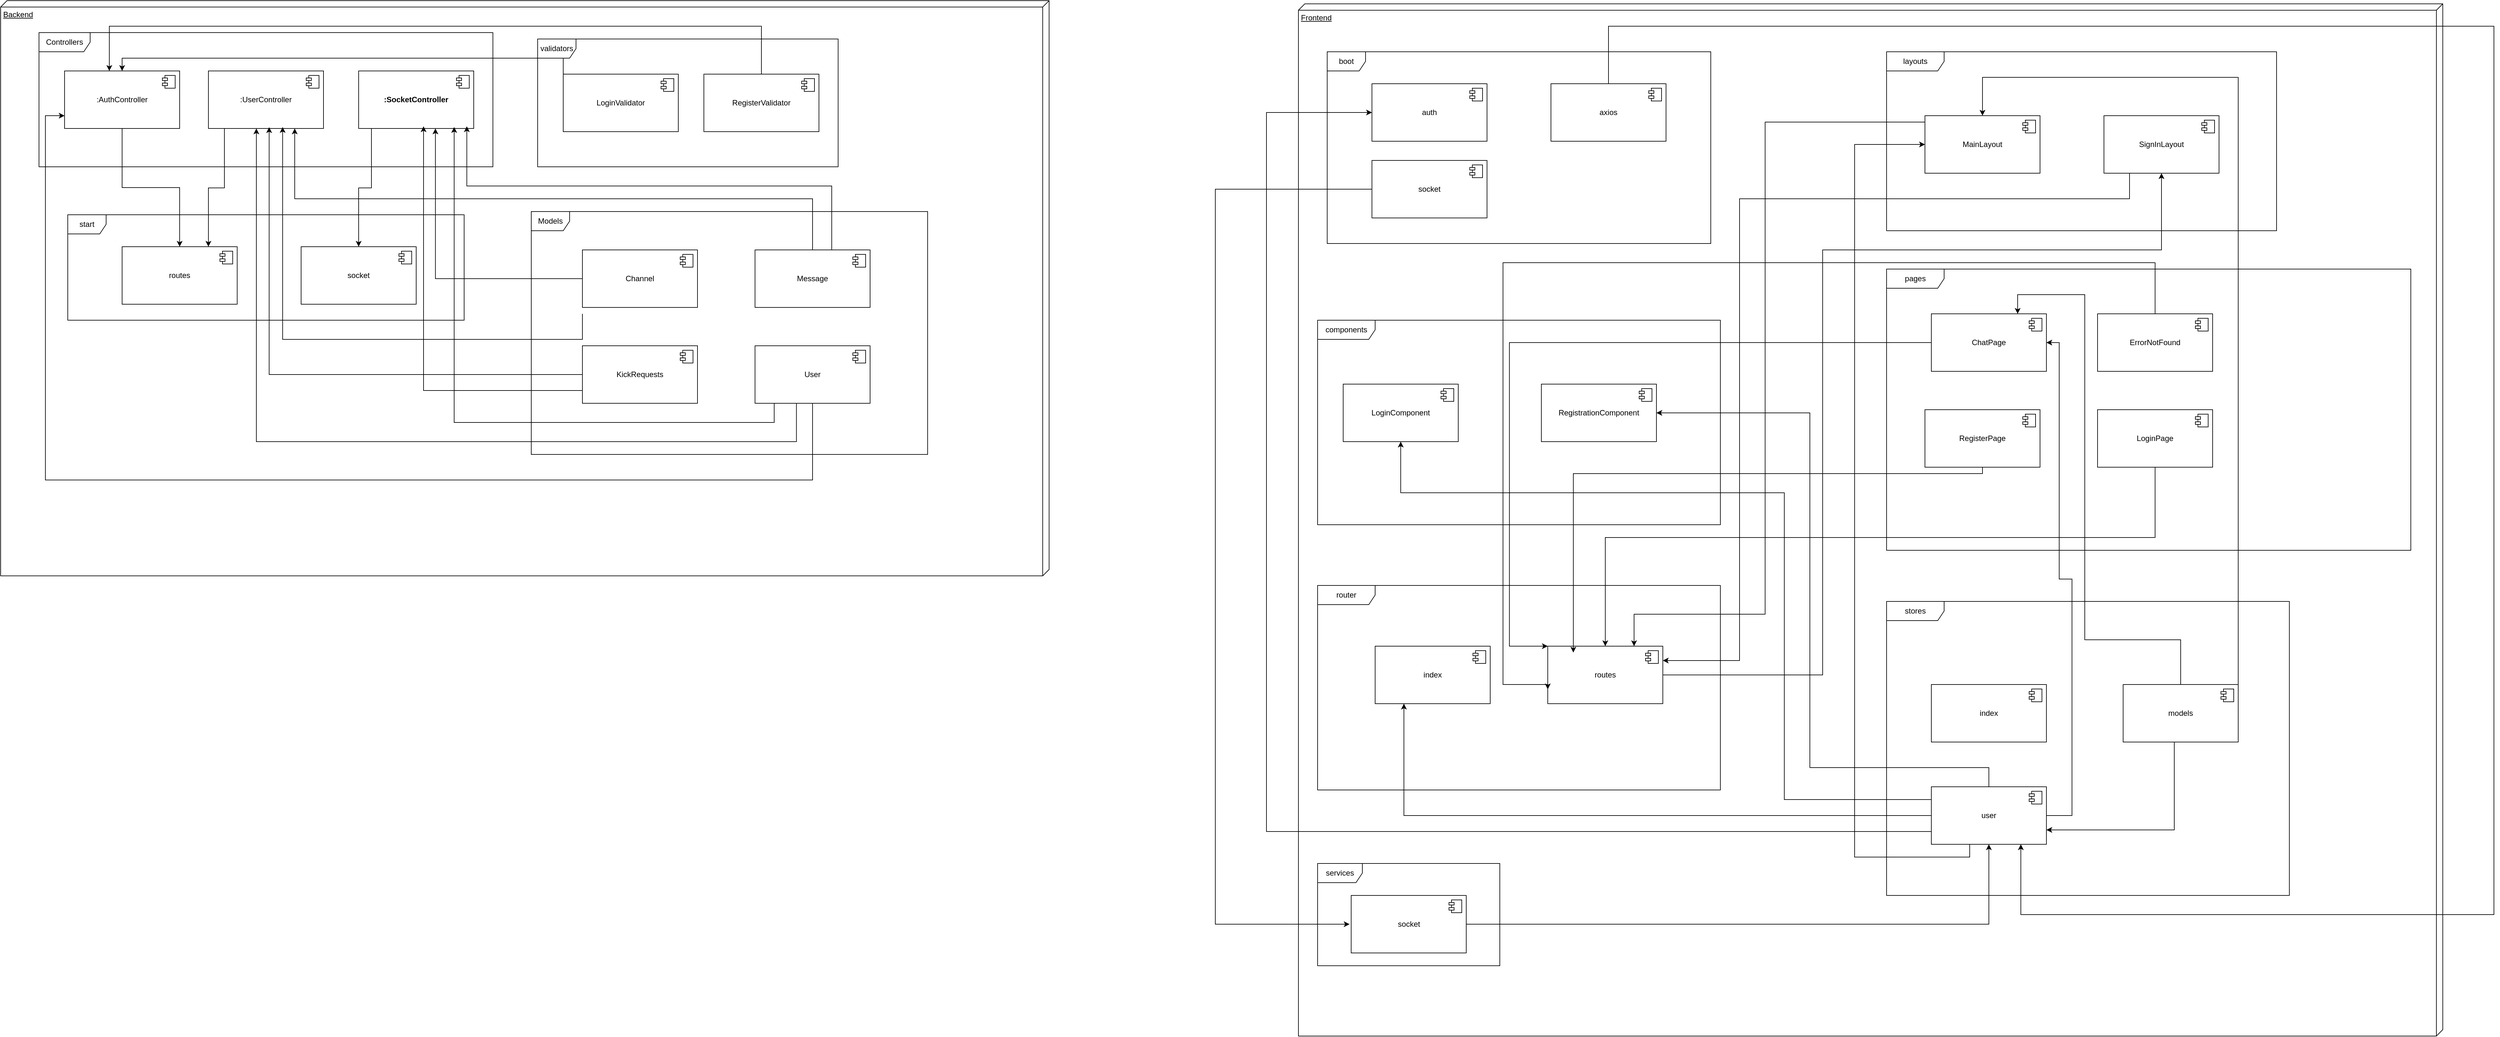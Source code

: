 <mxfile version="24.8.0">
  <diagram name="Page-1" id="5f0bae14-7c28-e335-631c-24af17079c00">
    <mxGraphModel dx="3433" dy="1238" grid="1" gridSize="10" guides="1" tooltips="1" connect="1" arrows="1" fold="1" page="1" pageScale="1" pageWidth="1100" pageHeight="850" background="none" math="0" shadow="0">
      <root>
        <mxCell id="0" />
        <mxCell id="1" parent="0" />
        <mxCell id="SMoRPLcalm1Vx6kDPG9F-9" value="Backend" style="verticalAlign=top;align=left;spacingTop=8;spacingLeft=2;spacingRight=12;shape=cube;size=10;direction=south;fontStyle=4;html=1;whiteSpace=wrap;movable=0;resizable=0;rotatable=0;deletable=0;editable=0;locked=1;connectable=0;" parent="1" vertex="1">
          <mxGeometry x="-350" y="40" width="1640" height="900" as="geometry" />
        </mxCell>
        <mxCell id="SMoRPLcalm1Vx6kDPG9F-46" value="Frontend" style="verticalAlign=top;align=left;spacingTop=8;spacingLeft=2;spacingRight=12;shape=cube;size=10;direction=south;fontStyle=4;html=1;whiteSpace=wrap;movable=0;resizable=0;rotatable=0;deletable=0;editable=0;locked=1;connectable=0;" parent="1" vertex="1">
          <mxGeometry x="1680" y="45" width="1790" height="1615" as="geometry" />
        </mxCell>
        <mxCell id="SMoRPLcalm1Vx6kDPG9F-68" value="" style="group" parent="1" vertex="1" connectable="0">
          <mxGeometry x="1725" y="120" width="600" height="300" as="geometry" />
        </mxCell>
        <mxCell id="SMoRPLcalm1Vx6kDPG9F-47" value="boot" style="shape=umlFrame;whiteSpace=wrap;html=1;pointerEvents=0;" parent="SMoRPLcalm1Vx6kDPG9F-68" vertex="1">
          <mxGeometry width="600" height="300" as="geometry" />
        </mxCell>
        <mxCell id="SMoRPLcalm1Vx6kDPG9F-48" value="auth" style="html=1;dropTarget=0;whiteSpace=wrap;" parent="SMoRPLcalm1Vx6kDPG9F-68" vertex="1">
          <mxGeometry x="70" y="50" width="180" height="90" as="geometry" />
        </mxCell>
        <mxCell id="SMoRPLcalm1Vx6kDPG9F-49" value="" style="shape=module;jettyWidth=8;jettyHeight=4;" parent="SMoRPLcalm1Vx6kDPG9F-48" vertex="1">
          <mxGeometry x="1" width="20" height="20" relative="1" as="geometry">
            <mxPoint x="-27" y="7" as="offset" />
          </mxGeometry>
        </mxCell>
        <mxCell id="SMoRPLcalm1Vx6kDPG9F-50" value="axios" style="html=1;dropTarget=0;whiteSpace=wrap;" parent="SMoRPLcalm1Vx6kDPG9F-68" vertex="1">
          <mxGeometry x="350" y="50" width="180" height="90" as="geometry" />
        </mxCell>
        <mxCell id="SMoRPLcalm1Vx6kDPG9F-51" value="" style="shape=module;jettyWidth=8;jettyHeight=4;" parent="SMoRPLcalm1Vx6kDPG9F-50" vertex="1">
          <mxGeometry x="1" width="20" height="20" relative="1" as="geometry">
            <mxPoint x="-27" y="7" as="offset" />
          </mxGeometry>
        </mxCell>
        <mxCell id="SMoRPLcalm1Vx6kDPG9F-52" value="socket" style="html=1;dropTarget=0;whiteSpace=wrap;" parent="SMoRPLcalm1Vx6kDPG9F-68" vertex="1">
          <mxGeometry x="70" y="170" width="180" height="90" as="geometry" />
        </mxCell>
        <mxCell id="SMoRPLcalm1Vx6kDPG9F-53" value="" style="shape=module;jettyWidth=8;jettyHeight=4;" parent="SMoRPLcalm1Vx6kDPG9F-52" vertex="1">
          <mxGeometry x="1" width="20" height="20" relative="1" as="geometry">
            <mxPoint x="-27" y="7" as="offset" />
          </mxGeometry>
        </mxCell>
        <mxCell id="SMoRPLcalm1Vx6kDPG9F-70" value="" style="group" parent="1" vertex="1" connectable="0">
          <mxGeometry x="-245" y="375" width="620" height="165" as="geometry" />
        </mxCell>
        <mxCell id="SMoRPLcalm1Vx6kDPG9F-20" value="start" style="shape=umlFrame;whiteSpace=wrap;html=1;pointerEvents=0;container=1;" parent="SMoRPLcalm1Vx6kDPG9F-70" vertex="1">
          <mxGeometry width="620" height="165" as="geometry" />
        </mxCell>
        <mxCell id="SMoRPLcalm1Vx6kDPG9F-74" value="" style="group" parent="1" vertex="1" connectable="0">
          <mxGeometry x="-290" y="90" width="710" height="210" as="geometry" />
        </mxCell>
        <mxCell id="SMoRPLcalm1Vx6kDPG9F-10" value=":AuthController" style="html=1;dropTarget=0;whiteSpace=wrap;" parent="SMoRPLcalm1Vx6kDPG9F-74" vertex="1">
          <mxGeometry x="40" y="60" width="180" height="90" as="geometry" />
        </mxCell>
        <mxCell id="SMoRPLcalm1Vx6kDPG9F-11" value="" style="shape=module;jettyWidth=8;jettyHeight=4;" parent="SMoRPLcalm1Vx6kDPG9F-10" vertex="1">
          <mxGeometry x="1" width="20" height="20" relative="1" as="geometry">
            <mxPoint x="-27" y="7" as="offset" />
          </mxGeometry>
        </mxCell>
        <mxCell id="SMoRPLcalm1Vx6kDPG9F-12" value=":UserController" style="html=1;dropTarget=0;whiteSpace=wrap;" parent="SMoRPLcalm1Vx6kDPG9F-74" vertex="1">
          <mxGeometry x="265" y="60" width="180" height="90" as="geometry" />
        </mxCell>
        <mxCell id="SMoRPLcalm1Vx6kDPG9F-13" value="" style="shape=module;jettyWidth=8;jettyHeight=4;" parent="SMoRPLcalm1Vx6kDPG9F-12" vertex="1">
          <mxGeometry x="1" width="20" height="20" relative="1" as="geometry">
            <mxPoint x="-27" y="7" as="offset" />
          </mxGeometry>
        </mxCell>
        <mxCell id="SMoRPLcalm1Vx6kDPG9F-16" value="&lt;b&gt;:SocketController&lt;/b&gt;" style="html=1;dropTarget=0;whiteSpace=wrap;" parent="SMoRPLcalm1Vx6kDPG9F-74" vertex="1">
          <mxGeometry x="500" y="60" width="180" height="90" as="geometry" />
        </mxCell>
        <mxCell id="SMoRPLcalm1Vx6kDPG9F-17" value="" style="shape=module;jettyWidth=8;jettyHeight=4;" parent="SMoRPLcalm1Vx6kDPG9F-16" vertex="1">
          <mxGeometry x="1" width="20" height="20" relative="1" as="geometry">
            <mxPoint x="-27" y="7" as="offset" />
          </mxGeometry>
        </mxCell>
        <mxCell id="SMoRPLcalm1Vx6kDPG9F-19" value="Controllers" style="shape=umlFrame;whiteSpace=wrap;html=1;pointerEvents=0;width=80;height=30;" parent="SMoRPLcalm1Vx6kDPG9F-74" vertex="1">
          <mxGeometry width="710" height="210" as="geometry" />
        </mxCell>
        <mxCell id="xji7DUhvt_uTVmRVK2Ns-8" style="edgeStyle=orthogonalEdgeStyle;rounded=0;orthogonalLoop=1;jettySize=auto;html=1;exitX=0.36;exitY=0.984;exitDx=0;exitDy=0;exitPerimeter=0;" edge="1" parent="SMoRPLcalm1Vx6kDPG9F-74" source="SMoRPLcalm1Vx6kDPG9F-44">
          <mxGeometry relative="1" as="geometry">
            <mxPoint x="1190.077" y="600" as="sourcePoint" />
            <mxPoint x="340" y="150" as="targetPoint" />
            <Array as="points">
              <mxPoint x="1185" y="640" />
              <mxPoint x="340" y="640" />
            </Array>
          </mxGeometry>
        </mxCell>
        <mxCell id="SMoRPLcalm1Vx6kDPG9F-75" value="" style="group" parent="1" vertex="1" connectable="0">
          <mxGeometry x="490" y="100" width="470" height="200" as="geometry" />
        </mxCell>
        <mxCell id="SMoRPLcalm1Vx6kDPG9F-32" value="validators" style="shape=umlFrame;whiteSpace=wrap;html=1;pointerEvents=0;width=60;height=30;" parent="SMoRPLcalm1Vx6kDPG9F-75" vertex="1">
          <mxGeometry width="470" height="200" as="geometry" />
        </mxCell>
        <mxCell id="SMoRPLcalm1Vx6kDPG9F-33" value="LoginValidator" style="html=1;dropTarget=0;whiteSpace=wrap;" parent="SMoRPLcalm1Vx6kDPG9F-75" vertex="1">
          <mxGeometry x="40" y="55" width="180" height="90" as="geometry" />
        </mxCell>
        <mxCell id="SMoRPLcalm1Vx6kDPG9F-34" value="" style="shape=module;jettyWidth=8;jettyHeight=4;" parent="SMoRPLcalm1Vx6kDPG9F-33" vertex="1">
          <mxGeometry x="1" width="20" height="20" relative="1" as="geometry">
            <mxPoint x="-27" y="7" as="offset" />
          </mxGeometry>
        </mxCell>
        <mxCell id="SMoRPLcalm1Vx6kDPG9F-35" value="RegisterValidator" style="html=1;dropTarget=0;whiteSpace=wrap;" parent="SMoRPLcalm1Vx6kDPG9F-75" vertex="1">
          <mxGeometry x="260" y="55" width="180" height="90" as="geometry" />
        </mxCell>
        <mxCell id="SMoRPLcalm1Vx6kDPG9F-36" value="" style="shape=module;jettyWidth=8;jettyHeight=4;" parent="SMoRPLcalm1Vx6kDPG9F-35" vertex="1">
          <mxGeometry x="1" width="20" height="20" relative="1" as="geometry">
            <mxPoint x="-27" y="7" as="offset" />
          </mxGeometry>
        </mxCell>
        <mxCell id="SMoRPLcalm1Vx6kDPG9F-76" value="" style="group" parent="1" vertex="1" connectable="0">
          <mxGeometry x="480" y="370" width="620" height="380" as="geometry" />
        </mxCell>
        <mxCell id="SMoRPLcalm1Vx6kDPG9F-37" value="Models" style="shape=umlFrame;whiteSpace=wrap;html=1;pointerEvents=0;" parent="SMoRPLcalm1Vx6kDPG9F-76" vertex="1">
          <mxGeometry width="620" height="380" as="geometry" />
        </mxCell>
        <mxCell id="SMoRPLcalm1Vx6kDPG9F-38" value="Channel" style="html=1;dropTarget=0;whiteSpace=wrap;" parent="SMoRPLcalm1Vx6kDPG9F-76" vertex="1">
          <mxGeometry x="80" y="60" width="180" height="90" as="geometry" />
        </mxCell>
        <mxCell id="SMoRPLcalm1Vx6kDPG9F-39" value="" style="shape=module;jettyWidth=8;jettyHeight=4;" parent="SMoRPLcalm1Vx6kDPG9F-38" vertex="1">
          <mxGeometry x="1" width="20" height="20" relative="1" as="geometry">
            <mxPoint x="-27" y="7" as="offset" />
          </mxGeometry>
        </mxCell>
        <mxCell id="SMoRPLcalm1Vx6kDPG9F-40" value="KickRequests&lt;span style=&quot;color: rgba(0, 0, 0, 0); font-family: monospace; font-size: 0px; text-align: start; text-wrap: nowrap;&quot;&gt;%3CmxGraphModel%3E%3Croot%3E%3CmxCell%20id%3D%220%22%2F%3E%3CmxCell%20id%3D%221%22%20parent%3D%220%22%2F%3E%3CmxCell%20id%3D%222%22%20value%3D%22Channel%22%20style%3D%22html%3D1%3BdropTarget%3D0%3BwhiteSpace%3Dwrap%3B%22%20vertex%3D%221%22%20parent%3D%221%22%3E%3CmxGeometry%20x%3D%22520%22%20y%3D%22460%22%20width%3D%22180%22%20height%3D%2290%22%20as%3D%22geometry%22%2F%3E%3C%2FmxCell%3E%3CmxCell%20id%3D%223%22%20value%3D%22%22%20style%3D%22shape%3Dmodule%3BjettyWidth%3D8%3BjettyHeight%3D4%3B%22%20vertex%3D%221%22%20parent%3D%222%22%3E%3CmxGeometry%20x%3D%221%22%20width%3D%2220%22%20height%3D%2220%22%20relative%3D%221%22%20as%3D%22geometry%22%3E%3CmxPoint%20x%3D%22-27%22%20y%3D%227%22%20as%3D%22offset%22%2F%3E%3C%2FmxGeometry%3E%3C%2FmxCell%3E%3C%2Froot%3E%3C%2FmxGraphModel%3E&lt;/span&gt;" style="html=1;dropTarget=0;whiteSpace=wrap;" parent="SMoRPLcalm1Vx6kDPG9F-76" vertex="1">
          <mxGeometry x="80" y="210" width="180" height="90" as="geometry" />
        </mxCell>
        <mxCell id="SMoRPLcalm1Vx6kDPG9F-41" value="" style="shape=module;jettyWidth=8;jettyHeight=4;" parent="SMoRPLcalm1Vx6kDPG9F-40" vertex="1">
          <mxGeometry x="1" width="20" height="20" relative="1" as="geometry">
            <mxPoint x="-27" y="7" as="offset" />
          </mxGeometry>
        </mxCell>
        <mxCell id="SMoRPLcalm1Vx6kDPG9F-42" value="Message" style="html=1;dropTarget=0;whiteSpace=wrap;" parent="SMoRPLcalm1Vx6kDPG9F-76" vertex="1">
          <mxGeometry x="350" y="60" width="180" height="90" as="geometry" />
        </mxCell>
        <mxCell id="SMoRPLcalm1Vx6kDPG9F-43" value="" style="shape=module;jettyWidth=8;jettyHeight=4;" parent="SMoRPLcalm1Vx6kDPG9F-42" vertex="1">
          <mxGeometry x="1" width="20" height="20" relative="1" as="geometry">
            <mxPoint x="-27" y="7" as="offset" />
          </mxGeometry>
        </mxCell>
        <mxCell id="SMoRPLcalm1Vx6kDPG9F-44" value="User" style="html=1;dropTarget=0;whiteSpace=wrap;" parent="SMoRPLcalm1Vx6kDPG9F-76" vertex="1">
          <mxGeometry x="350" y="210" width="180" height="90" as="geometry" />
        </mxCell>
        <mxCell id="SMoRPLcalm1Vx6kDPG9F-45" value="" style="shape=module;jettyWidth=8;jettyHeight=4;" parent="SMoRPLcalm1Vx6kDPG9F-44" vertex="1">
          <mxGeometry x="1" width="20" height="20" relative="1" as="geometry">
            <mxPoint x="-27" y="7" as="offset" />
          </mxGeometry>
        </mxCell>
        <mxCell id="SMoRPLcalm1Vx6kDPG9F-90" value="" style="group" parent="1" vertex="1" connectable="0">
          <mxGeometry x="2600" y="460" width="820" height="440" as="geometry" />
        </mxCell>
        <mxCell id="SMoRPLcalm1Vx6kDPG9F-79" value="pages" style="shape=umlFrame;whiteSpace=wrap;html=1;pointerEvents=0;width=90;height=30;" parent="SMoRPLcalm1Vx6kDPG9F-90" vertex="1">
          <mxGeometry width="820" height="440" as="geometry" />
        </mxCell>
        <mxCell id="SMoRPLcalm1Vx6kDPG9F-80" value="ChatPage" style="html=1;dropTarget=0;whiteSpace=wrap;" parent="SMoRPLcalm1Vx6kDPG9F-90" vertex="1">
          <mxGeometry x="70" y="70" width="180" height="90" as="geometry" />
        </mxCell>
        <mxCell id="SMoRPLcalm1Vx6kDPG9F-81" value="" style="shape=module;jettyWidth=8;jettyHeight=4;" parent="SMoRPLcalm1Vx6kDPG9F-80" vertex="1">
          <mxGeometry x="1" width="20" height="20" relative="1" as="geometry">
            <mxPoint x="-27" y="7" as="offset" />
          </mxGeometry>
        </mxCell>
        <mxCell id="SMoRPLcalm1Vx6kDPG9F-82" value="ErrorNotFound" style="html=1;dropTarget=0;whiteSpace=wrap;" parent="SMoRPLcalm1Vx6kDPG9F-90" vertex="1">
          <mxGeometry x="330" y="70" width="180" height="90" as="geometry" />
        </mxCell>
        <mxCell id="SMoRPLcalm1Vx6kDPG9F-83" value="" style="shape=module;jettyWidth=8;jettyHeight=4;" parent="SMoRPLcalm1Vx6kDPG9F-82" vertex="1">
          <mxGeometry x="1" width="20" height="20" relative="1" as="geometry">
            <mxPoint x="-27" y="7" as="offset" />
          </mxGeometry>
        </mxCell>
        <mxCell id="SMoRPLcalm1Vx6kDPG9F-86" value="LoginPage" style="html=1;dropTarget=0;whiteSpace=wrap;" parent="SMoRPLcalm1Vx6kDPG9F-90" vertex="1">
          <mxGeometry x="330" y="220" width="180" height="90" as="geometry" />
        </mxCell>
        <mxCell id="SMoRPLcalm1Vx6kDPG9F-87" value="" style="shape=module;jettyWidth=8;jettyHeight=4;" parent="SMoRPLcalm1Vx6kDPG9F-86" vertex="1">
          <mxGeometry x="1" width="20" height="20" relative="1" as="geometry">
            <mxPoint x="-27" y="7" as="offset" />
          </mxGeometry>
        </mxCell>
        <mxCell id="SMoRPLcalm1Vx6kDPG9F-88" value="RegisterPage" style="html=1;dropTarget=0;whiteSpace=wrap;" parent="SMoRPLcalm1Vx6kDPG9F-90" vertex="1">
          <mxGeometry x="60" y="220" width="180" height="90" as="geometry" />
        </mxCell>
        <mxCell id="SMoRPLcalm1Vx6kDPG9F-89" value="" style="shape=module;jettyWidth=8;jettyHeight=4;" parent="SMoRPLcalm1Vx6kDPG9F-88" vertex="1">
          <mxGeometry x="1" width="20" height="20" relative="1" as="geometry">
            <mxPoint x="-27" y="7" as="offset" />
          </mxGeometry>
        </mxCell>
        <mxCell id="SMoRPLcalm1Vx6kDPG9F-99" value="" style="group" parent="1" vertex="1" connectable="0">
          <mxGeometry x="1710" y="540" width="630" height="320" as="geometry" />
        </mxCell>
        <mxCell id="SMoRPLcalm1Vx6kDPG9F-69" value="" style="group" parent="SMoRPLcalm1Vx6kDPG9F-99" vertex="1" connectable="0">
          <mxGeometry width="630" height="320" as="geometry" />
        </mxCell>
        <mxCell id="SMoRPLcalm1Vx6kDPG9F-54" value="components" style="shape=umlFrame;whiteSpace=wrap;html=1;pointerEvents=0;width=90;height=30;" parent="SMoRPLcalm1Vx6kDPG9F-69" vertex="1">
          <mxGeometry width="630" height="320" as="geometry" />
        </mxCell>
        <mxCell id="SMoRPLcalm1Vx6kDPG9F-55" value="LoginComponent" style="html=1;dropTarget=0;whiteSpace=wrap;" parent="SMoRPLcalm1Vx6kDPG9F-69" vertex="1">
          <mxGeometry x="40" y="100" width="180" height="90" as="geometry" />
        </mxCell>
        <mxCell id="SMoRPLcalm1Vx6kDPG9F-56" value="" style="shape=module;jettyWidth=8;jettyHeight=4;" parent="SMoRPLcalm1Vx6kDPG9F-55" vertex="1">
          <mxGeometry x="1" width="20" height="20" relative="1" as="geometry">
            <mxPoint x="-27" y="7" as="offset" />
          </mxGeometry>
        </mxCell>
        <mxCell id="SMoRPLcalm1Vx6kDPG9F-59" value="RegistrationComponent" style="html=1;dropTarget=0;whiteSpace=wrap;" parent="SMoRPLcalm1Vx6kDPG9F-99" vertex="1">
          <mxGeometry x="350" y="100" width="180" height="90" as="geometry" />
        </mxCell>
        <mxCell id="SMoRPLcalm1Vx6kDPG9F-60" value="" style="shape=module;jettyWidth=8;jettyHeight=4;" parent="SMoRPLcalm1Vx6kDPG9F-59" vertex="1">
          <mxGeometry x="1" width="20" height="20" relative="1" as="geometry">
            <mxPoint x="-27" y="7" as="offset" />
          </mxGeometry>
        </mxCell>
        <mxCell id="SMoRPLcalm1Vx6kDPG9F-103" value="" style="group" parent="1" vertex="1" connectable="0">
          <mxGeometry x="1710" y="955" width="630" height="320" as="geometry" />
        </mxCell>
        <mxCell id="SMoRPLcalm1Vx6kDPG9F-95" value="" style="group" parent="SMoRPLcalm1Vx6kDPG9F-103" vertex="1" connectable="0">
          <mxGeometry width="630" height="320" as="geometry" />
        </mxCell>
        <mxCell id="SMoRPLcalm1Vx6kDPG9F-104" value="" style="group" parent="SMoRPLcalm1Vx6kDPG9F-95" vertex="1" connectable="0">
          <mxGeometry width="630" height="320" as="geometry" />
        </mxCell>
        <mxCell id="SMoRPLcalm1Vx6kDPG9F-96" value="router" style="shape=umlFrame;whiteSpace=wrap;html=1;pointerEvents=0;width=90;height=30;" parent="SMoRPLcalm1Vx6kDPG9F-104" vertex="1">
          <mxGeometry width="630" height="320" as="geometry" />
        </mxCell>
        <mxCell id="SMoRPLcalm1Vx6kDPG9F-97" value="index" style="html=1;dropTarget=0;whiteSpace=wrap;" parent="SMoRPLcalm1Vx6kDPG9F-104" vertex="1">
          <mxGeometry x="90" y="95" width="180" height="90" as="geometry" />
        </mxCell>
        <mxCell id="SMoRPLcalm1Vx6kDPG9F-98" value="" style="shape=module;jettyWidth=8;jettyHeight=4;" parent="SMoRPLcalm1Vx6kDPG9F-97" vertex="1">
          <mxGeometry x="1" width="20" height="20" relative="1" as="geometry">
            <mxPoint x="-27" y="7" as="offset" />
          </mxGeometry>
        </mxCell>
        <mxCell id="SMoRPLcalm1Vx6kDPG9F-100" value="routes" style="html=1;dropTarget=0;whiteSpace=wrap;" parent="SMoRPLcalm1Vx6kDPG9F-103" vertex="1">
          <mxGeometry x="360" y="95" width="180" height="90" as="geometry" />
        </mxCell>
        <mxCell id="SMoRPLcalm1Vx6kDPG9F-101" value="" style="shape=module;jettyWidth=8;jettyHeight=4;" parent="SMoRPLcalm1Vx6kDPG9F-100" vertex="1">
          <mxGeometry x="1" width="20" height="20" relative="1" as="geometry">
            <mxPoint x="-27" y="7" as="offset" />
          </mxGeometry>
        </mxCell>
        <mxCell id="SMoRPLcalm1Vx6kDPG9F-121" value="" style="group" parent="1" vertex="1" connectable="0">
          <mxGeometry x="1710" y="1390" width="285" height="160" as="geometry" />
        </mxCell>
        <mxCell id="SMoRPLcalm1Vx6kDPG9F-106" value="" style="group" parent="SMoRPLcalm1Vx6kDPG9F-121" vertex="1" connectable="0">
          <mxGeometry width="285" height="160" as="geometry" />
        </mxCell>
        <mxCell id="SMoRPLcalm1Vx6kDPG9F-107" value="" style="group" parent="SMoRPLcalm1Vx6kDPG9F-106" vertex="1" connectable="0">
          <mxGeometry width="285" height="160" as="geometry" />
        </mxCell>
        <mxCell id="SMoRPLcalm1Vx6kDPG9F-108" value="services" style="shape=umlFrame;whiteSpace=wrap;html=1;pointerEvents=0;width=70;height=30;" parent="SMoRPLcalm1Vx6kDPG9F-107" vertex="1">
          <mxGeometry width="285" height="160" as="geometry" />
        </mxCell>
        <mxCell id="SMoRPLcalm1Vx6kDPG9F-109" value="socket" style="html=1;dropTarget=0;whiteSpace=wrap;" parent="SMoRPLcalm1Vx6kDPG9F-121" vertex="1">
          <mxGeometry x="52.5" y="50" width="180" height="90" as="geometry" />
        </mxCell>
        <mxCell id="SMoRPLcalm1Vx6kDPG9F-110" value="" style="shape=module;jettyWidth=8;jettyHeight=4;" parent="SMoRPLcalm1Vx6kDPG9F-109" vertex="1">
          <mxGeometry x="1" width="20" height="20" relative="1" as="geometry">
            <mxPoint x="-27" y="7" as="offset" />
          </mxGeometry>
        </mxCell>
        <mxCell id="SMoRPLcalm1Vx6kDPG9F-124" value="" style="group" parent="1" vertex="1" connectable="0">
          <mxGeometry x="2600" y="120" width="610" height="280" as="geometry" />
        </mxCell>
        <mxCell id="SMoRPLcalm1Vx6kDPG9F-61" value="layouts" style="shape=umlFrame;whiteSpace=wrap;html=1;pointerEvents=0;width=90;height=30;" parent="SMoRPLcalm1Vx6kDPG9F-124" vertex="1">
          <mxGeometry width="610" height="280" as="geometry" />
        </mxCell>
        <mxCell id="SMoRPLcalm1Vx6kDPG9F-62" value="MainLayout" style="html=1;dropTarget=0;whiteSpace=wrap;" parent="SMoRPLcalm1Vx6kDPG9F-124" vertex="1">
          <mxGeometry x="60" y="100" width="180" height="90" as="geometry" />
        </mxCell>
        <mxCell id="SMoRPLcalm1Vx6kDPG9F-63" value="" style="shape=module;jettyWidth=8;jettyHeight=4;" parent="SMoRPLcalm1Vx6kDPG9F-62" vertex="1">
          <mxGeometry x="1" width="20" height="20" relative="1" as="geometry">
            <mxPoint x="-27" y="7" as="offset" />
          </mxGeometry>
        </mxCell>
        <mxCell id="SMoRPLcalm1Vx6kDPG9F-64" value="SignInLayout" style="html=1;dropTarget=0;whiteSpace=wrap;" parent="SMoRPLcalm1Vx6kDPG9F-124" vertex="1">
          <mxGeometry x="340" y="100" width="180" height="90" as="geometry" />
        </mxCell>
        <mxCell id="SMoRPLcalm1Vx6kDPG9F-65" value="" style="shape=module;jettyWidth=8;jettyHeight=4;" parent="SMoRPLcalm1Vx6kDPG9F-64" vertex="1">
          <mxGeometry x="1" width="20" height="20" relative="1" as="geometry">
            <mxPoint x="-27" y="7" as="offset" />
          </mxGeometry>
        </mxCell>
        <mxCell id="SMoRPLcalm1Vx6kDPG9F-125" value="" style="group" parent="1" vertex="1" connectable="0">
          <mxGeometry x="2600" y="980" width="630" height="460" as="geometry" />
        </mxCell>
        <mxCell id="SMoRPLcalm1Vx6kDPG9F-113" value="" style="group" parent="SMoRPLcalm1Vx6kDPG9F-125" vertex="1" connectable="0">
          <mxGeometry width="630" height="460" as="geometry" />
        </mxCell>
        <mxCell id="SMoRPLcalm1Vx6kDPG9F-114" value="" style="group" parent="SMoRPLcalm1Vx6kDPG9F-113" vertex="1" connectable="0">
          <mxGeometry width="630" height="460" as="geometry" />
        </mxCell>
        <mxCell id="SMoRPLcalm1Vx6kDPG9F-115" value="" style="group" parent="SMoRPLcalm1Vx6kDPG9F-114" vertex="1" connectable="0">
          <mxGeometry width="630" height="460" as="geometry" />
        </mxCell>
        <mxCell id="SMoRPLcalm1Vx6kDPG9F-116" value="stores" style="shape=umlFrame;whiteSpace=wrap;html=1;pointerEvents=0;width=90;height=30;" parent="SMoRPLcalm1Vx6kDPG9F-115" vertex="1">
          <mxGeometry width="630" height="460" as="geometry" />
        </mxCell>
        <mxCell id="SMoRPLcalm1Vx6kDPG9F-117" value="index" style="html=1;dropTarget=0;whiteSpace=wrap;" parent="SMoRPLcalm1Vx6kDPG9F-115" vertex="1">
          <mxGeometry x="70" y="130" width="180" height="90" as="geometry" />
        </mxCell>
        <mxCell id="SMoRPLcalm1Vx6kDPG9F-118" value="" style="shape=module;jettyWidth=8;jettyHeight=4;" parent="SMoRPLcalm1Vx6kDPG9F-117" vertex="1">
          <mxGeometry x="1" width="20" height="20" relative="1" as="geometry">
            <mxPoint x="-27" y="7" as="offset" />
          </mxGeometry>
        </mxCell>
        <mxCell id="xji7DUhvt_uTVmRVK2Ns-26" style="edgeStyle=orthogonalEdgeStyle;rounded=0;orthogonalLoop=1;jettySize=auto;html=1;entryX=1;entryY=0.75;entryDx=0;entryDy=0;" edge="1" parent="SMoRPLcalm1Vx6kDPG9F-125" source="SMoRPLcalm1Vx6kDPG9F-119" target="SMoRPLcalm1Vx6kDPG9F-122">
          <mxGeometry relative="1" as="geometry">
            <Array as="points">
              <mxPoint x="450" y="358" />
            </Array>
          </mxGeometry>
        </mxCell>
        <mxCell id="SMoRPLcalm1Vx6kDPG9F-119" value="models" style="html=1;dropTarget=0;whiteSpace=wrap;" parent="SMoRPLcalm1Vx6kDPG9F-125" vertex="1">
          <mxGeometry x="370" y="130" width="180" height="90" as="geometry" />
        </mxCell>
        <mxCell id="SMoRPLcalm1Vx6kDPG9F-120" value="" style="shape=module;jettyWidth=8;jettyHeight=4;" parent="SMoRPLcalm1Vx6kDPG9F-119" vertex="1">
          <mxGeometry x="1" width="20" height="20" relative="1" as="geometry">
            <mxPoint x="-27" y="7" as="offset" />
          </mxGeometry>
        </mxCell>
        <mxCell id="SMoRPLcalm1Vx6kDPG9F-122" value="user" style="html=1;dropTarget=0;whiteSpace=wrap;" parent="SMoRPLcalm1Vx6kDPG9F-125" vertex="1">
          <mxGeometry x="70" y="290" width="180" height="90" as="geometry" />
        </mxCell>
        <mxCell id="SMoRPLcalm1Vx6kDPG9F-123" value="" style="shape=module;jettyWidth=8;jettyHeight=4;" parent="SMoRPLcalm1Vx6kDPG9F-122" vertex="1">
          <mxGeometry x="1" width="20" height="20" relative="1" as="geometry">
            <mxPoint x="-27" y="7" as="offset" />
          </mxGeometry>
        </mxCell>
        <mxCell id="SMoRPLcalm1Vx6kDPG9F-21" value="routes" style="html=1;dropTarget=0;whiteSpace=wrap;" parent="1" vertex="1">
          <mxGeometry x="-160" y="425" width="180" height="90" as="geometry" />
        </mxCell>
        <mxCell id="SMoRPLcalm1Vx6kDPG9F-22" value="" style="shape=module;jettyWidth=8;jettyHeight=4;" parent="SMoRPLcalm1Vx6kDPG9F-21" vertex="1">
          <mxGeometry x="1" width="20" height="20" relative="1" as="geometry">
            <mxPoint x="-27" y="7" as="offset" />
          </mxGeometry>
        </mxCell>
        <mxCell id="SMoRPLcalm1Vx6kDPG9F-23" value="socket" style="html=1;dropTarget=0;whiteSpace=wrap;" parent="1" vertex="1">
          <mxGeometry x="120" y="425" width="180" height="90" as="geometry" />
        </mxCell>
        <mxCell id="SMoRPLcalm1Vx6kDPG9F-24" value="" style="shape=module;jettyWidth=8;jettyHeight=4;" parent="SMoRPLcalm1Vx6kDPG9F-23" vertex="1">
          <mxGeometry x="1" width="20" height="20" relative="1" as="geometry">
            <mxPoint x="-27" y="7" as="offset" />
          </mxGeometry>
        </mxCell>
        <mxCell id="xji7DUhvt_uTVmRVK2Ns-2" style="edgeStyle=orthogonalEdgeStyle;rounded=0;orthogonalLoop=1;jettySize=auto;html=1;" edge="1" parent="1" source="SMoRPLcalm1Vx6kDPG9F-10" target="SMoRPLcalm1Vx6kDPG9F-21">
          <mxGeometry relative="1" as="geometry" />
        </mxCell>
        <mxCell id="xji7DUhvt_uTVmRVK2Ns-3" style="edgeStyle=orthogonalEdgeStyle;rounded=0;orthogonalLoop=1;jettySize=auto;html=1;entryX=0.75;entryY=0;entryDx=0;entryDy=0;" edge="1" parent="1" source="SMoRPLcalm1Vx6kDPG9F-12" target="SMoRPLcalm1Vx6kDPG9F-21">
          <mxGeometry relative="1" as="geometry">
            <Array as="points">
              <mxPoint y="333" />
              <mxPoint x="-25" y="333" />
            </Array>
          </mxGeometry>
        </mxCell>
        <mxCell id="xji7DUhvt_uTVmRVK2Ns-4" style="edgeStyle=orthogonalEdgeStyle;rounded=0;orthogonalLoop=1;jettySize=auto;html=1;" edge="1" parent="1" source="SMoRPLcalm1Vx6kDPG9F-16" target="SMoRPLcalm1Vx6kDPG9F-23">
          <mxGeometry relative="1" as="geometry">
            <Array as="points">
              <mxPoint x="230" y="333" />
              <mxPoint x="210" y="333" />
            </Array>
          </mxGeometry>
        </mxCell>
        <mxCell id="xji7DUhvt_uTVmRVK2Ns-5" style="edgeStyle=orthogonalEdgeStyle;rounded=0;orthogonalLoop=1;jettySize=auto;html=1;exitX=0;exitY=0;exitDx=0;exitDy=0;" edge="1" parent="1" source="SMoRPLcalm1Vx6kDPG9F-33" target="SMoRPLcalm1Vx6kDPG9F-10">
          <mxGeometry relative="1" as="geometry">
            <Array as="points">
              <mxPoint x="530" y="130" />
              <mxPoint x="-160" y="130" />
            </Array>
          </mxGeometry>
        </mxCell>
        <mxCell id="xji7DUhvt_uTVmRVK2Ns-6" style="edgeStyle=orthogonalEdgeStyle;rounded=0;orthogonalLoop=1;jettySize=auto;html=1;exitX=0.5;exitY=0;exitDx=0;exitDy=0;" edge="1" parent="1" source="SMoRPLcalm1Vx6kDPG9F-35" target="SMoRPLcalm1Vx6kDPG9F-10">
          <mxGeometry relative="1" as="geometry">
            <Array as="points">
              <mxPoint x="840" y="80" />
              <mxPoint x="-180" y="80" />
            </Array>
          </mxGeometry>
        </mxCell>
        <mxCell id="xji7DUhvt_uTVmRVK2Ns-7" style="edgeStyle=orthogonalEdgeStyle;rounded=0;orthogonalLoop=1;jettySize=auto;html=1;exitX=0.5;exitY=1;exitDx=0;exitDy=0;" edge="1" parent="1" source="SMoRPLcalm1Vx6kDPG9F-44">
          <mxGeometry relative="1" as="geometry">
            <mxPoint x="-250" y="220" as="targetPoint" />
            <Array as="points">
              <mxPoint x="920" y="790" />
              <mxPoint x="-280" y="790" />
              <mxPoint x="-280" y="220" />
              <mxPoint x="-250" y="220" />
            </Array>
          </mxGeometry>
        </mxCell>
        <mxCell id="xji7DUhvt_uTVmRVK2Ns-9" style="edgeStyle=orthogonalEdgeStyle;rounded=0;orthogonalLoop=1;jettySize=auto;html=1;" edge="1" parent="1" source="SMoRPLcalm1Vx6kDPG9F-40">
          <mxGeometry relative="1" as="geometry">
            <mxPoint x="70" y="238" as="targetPoint" />
            <Array as="points">
              <mxPoint x="70" y="625" />
              <mxPoint x="70" y="238" />
            </Array>
          </mxGeometry>
        </mxCell>
        <mxCell id="xji7DUhvt_uTVmRVK2Ns-10" style="edgeStyle=orthogonalEdgeStyle;rounded=0;orthogonalLoop=1;jettySize=auto;html=1;entryX=0.645;entryY=0.975;entryDx=0;entryDy=0;entryPerimeter=0;" edge="1" parent="1" target="SMoRPLcalm1Vx6kDPG9F-12">
          <mxGeometry relative="1" as="geometry">
            <mxPoint x="560" y="530" as="sourcePoint" />
            <mxPoint x="92.36" y="260" as="targetPoint" />
            <Array as="points">
              <mxPoint x="560" y="570" />
              <mxPoint x="91" y="570" />
            </Array>
          </mxGeometry>
        </mxCell>
        <mxCell id="xji7DUhvt_uTVmRVK2Ns-11" style="edgeStyle=orthogonalEdgeStyle;rounded=0;orthogonalLoop=1;jettySize=auto;html=1;entryX=0.75;entryY=1;entryDx=0;entryDy=0;" edge="1" parent="1" source="SMoRPLcalm1Vx6kDPG9F-42" target="SMoRPLcalm1Vx6kDPG9F-12">
          <mxGeometry relative="1" as="geometry">
            <Array as="points">
              <mxPoint x="920" y="350" />
              <mxPoint x="110" y="350" />
            </Array>
          </mxGeometry>
        </mxCell>
        <mxCell id="xji7DUhvt_uTVmRVK2Ns-12" style="edgeStyle=orthogonalEdgeStyle;rounded=0;orthogonalLoop=1;jettySize=auto;html=1;entryX=0.564;entryY=0.962;entryDx=0;entryDy=0;entryPerimeter=0;" edge="1" parent="1" source="SMoRPLcalm1Vx6kDPG9F-40" target="SMoRPLcalm1Vx6kDPG9F-16">
          <mxGeometry relative="1" as="geometry">
            <Array as="points">
              <mxPoint x="311" y="650" />
            </Array>
          </mxGeometry>
        </mxCell>
        <mxCell id="xji7DUhvt_uTVmRVK2Ns-13" style="edgeStyle=orthogonalEdgeStyle;rounded=0;orthogonalLoop=1;jettySize=auto;html=1;entryX=0.667;entryY=1;entryDx=0;entryDy=0;entryPerimeter=0;" edge="1" parent="1" source="SMoRPLcalm1Vx6kDPG9F-38" target="SMoRPLcalm1Vx6kDPG9F-16">
          <mxGeometry relative="1" as="geometry" />
        </mxCell>
        <mxCell id="xji7DUhvt_uTVmRVK2Ns-14" style="edgeStyle=orthogonalEdgeStyle;rounded=0;orthogonalLoop=1;jettySize=auto;html=1;entryX=0.83;entryY=0.975;entryDx=0;entryDy=0;entryPerimeter=0;" edge="1" parent="1" source="SMoRPLcalm1Vx6kDPG9F-44" target="SMoRPLcalm1Vx6kDPG9F-16">
          <mxGeometry relative="1" as="geometry">
            <Array as="points">
              <mxPoint x="860" y="700" />
              <mxPoint x="359" y="700" />
            </Array>
          </mxGeometry>
        </mxCell>
        <mxCell id="xji7DUhvt_uTVmRVK2Ns-15" style="edgeStyle=orthogonalEdgeStyle;rounded=0;orthogonalLoop=1;jettySize=auto;html=1;entryX=0.94;entryY=0.962;entryDx=0;entryDy=0;entryPerimeter=0;" edge="1" parent="1" source="SMoRPLcalm1Vx6kDPG9F-42" target="SMoRPLcalm1Vx6kDPG9F-16">
          <mxGeometry relative="1" as="geometry">
            <Array as="points">
              <mxPoint x="950" y="330" />
              <mxPoint x="379" y="330" />
            </Array>
          </mxGeometry>
        </mxCell>
        <mxCell id="xji7DUhvt_uTVmRVK2Ns-16" style="edgeStyle=orthogonalEdgeStyle;rounded=0;orthogonalLoop=1;jettySize=auto;html=1;entryX=0.25;entryY=1;entryDx=0;entryDy=0;" edge="1" parent="1" source="SMoRPLcalm1Vx6kDPG9F-122" target="SMoRPLcalm1Vx6kDPG9F-97">
          <mxGeometry relative="1" as="geometry" />
        </mxCell>
        <mxCell id="xji7DUhvt_uTVmRVK2Ns-17" style="edgeStyle=orthogonalEdgeStyle;rounded=0;orthogonalLoop=1;jettySize=auto;html=1;" edge="1" parent="1" source="SMoRPLcalm1Vx6kDPG9F-100" target="SMoRPLcalm1Vx6kDPG9F-64">
          <mxGeometry relative="1" as="geometry">
            <Array as="points">
              <mxPoint x="2500" y="1095" />
              <mxPoint x="2500" y="430" />
              <mxPoint x="3030" y="430" />
            </Array>
          </mxGeometry>
        </mxCell>
        <mxCell id="xji7DUhvt_uTVmRVK2Ns-18" style="edgeStyle=orthogonalEdgeStyle;rounded=0;orthogonalLoop=1;jettySize=auto;html=1;" edge="1" parent="1" source="SMoRPLcalm1Vx6kDPG9F-109" target="SMoRPLcalm1Vx6kDPG9F-122">
          <mxGeometry relative="1" as="geometry" />
        </mxCell>
        <mxCell id="xji7DUhvt_uTVmRVK2Ns-19" style="edgeStyle=orthogonalEdgeStyle;rounded=0;orthogonalLoop=1;jettySize=auto;html=1;" edge="1" parent="1" source="SMoRPLcalm1Vx6kDPG9F-122" target="SMoRPLcalm1Vx6kDPG9F-48">
          <mxGeometry relative="1" as="geometry">
            <Array as="points">
              <mxPoint x="1630" y="1340" />
              <mxPoint x="1630" y="215" />
            </Array>
          </mxGeometry>
        </mxCell>
        <mxCell id="xji7DUhvt_uTVmRVK2Ns-20" style="edgeStyle=orthogonalEdgeStyle;rounded=0;orthogonalLoop=1;jettySize=auto;html=1;" edge="1" parent="1" source="SMoRPLcalm1Vx6kDPG9F-122" target="SMoRPLcalm1Vx6kDPG9F-55">
          <mxGeometry relative="1" as="geometry">
            <Array as="points">
              <mxPoint x="2440" y="1290" />
              <mxPoint x="2440" y="810" />
              <mxPoint x="1840" y="810" />
            </Array>
          </mxGeometry>
        </mxCell>
        <mxCell id="xji7DUhvt_uTVmRVK2Ns-21" style="edgeStyle=orthogonalEdgeStyle;rounded=0;orthogonalLoop=1;jettySize=auto;html=1;" edge="1" parent="1" source="SMoRPLcalm1Vx6kDPG9F-122" target="SMoRPLcalm1Vx6kDPG9F-59">
          <mxGeometry relative="1" as="geometry">
            <Array as="points">
              <mxPoint x="2760" y="1240" />
              <mxPoint x="2480" y="1240" />
              <mxPoint x="2480" y="685" />
            </Array>
          </mxGeometry>
        </mxCell>
        <mxCell id="xji7DUhvt_uTVmRVK2Ns-22" style="edgeStyle=orthogonalEdgeStyle;rounded=0;orthogonalLoop=1;jettySize=auto;html=1;" edge="1" parent="1" source="SMoRPLcalm1Vx6kDPG9F-122" target="SMoRPLcalm1Vx6kDPG9F-62">
          <mxGeometry relative="1" as="geometry">
            <Array as="points">
              <mxPoint x="2730" y="1380" />
              <mxPoint x="2550" y="1380" />
              <mxPoint x="2550" y="265" />
            </Array>
          </mxGeometry>
        </mxCell>
        <mxCell id="xji7DUhvt_uTVmRVK2Ns-23" style="edgeStyle=orthogonalEdgeStyle;rounded=0;orthogonalLoop=1;jettySize=auto;html=1;entryX=1;entryY=0.5;entryDx=0;entryDy=0;" edge="1" parent="1" source="SMoRPLcalm1Vx6kDPG9F-122" target="SMoRPLcalm1Vx6kDPG9F-80">
          <mxGeometry relative="1" as="geometry">
            <Array as="points">
              <mxPoint x="2890" y="1315" />
              <mxPoint x="2890" y="945" />
              <mxPoint x="2870" y="945" />
              <mxPoint x="2870" y="575" />
            </Array>
          </mxGeometry>
        </mxCell>
        <mxCell id="xji7DUhvt_uTVmRVK2Ns-24" style="edgeStyle=orthogonalEdgeStyle;rounded=0;orthogonalLoop=1;jettySize=auto;html=1;" edge="1" parent="1" source="SMoRPLcalm1Vx6kDPG9F-119" target="SMoRPLcalm1Vx6kDPG9F-62">
          <mxGeometry relative="1" as="geometry">
            <Array as="points">
              <mxPoint x="3150" y="160" />
              <mxPoint x="2750" y="160" />
            </Array>
          </mxGeometry>
        </mxCell>
        <mxCell id="xji7DUhvt_uTVmRVK2Ns-25" style="edgeStyle=orthogonalEdgeStyle;rounded=0;orthogonalLoop=1;jettySize=auto;html=1;" edge="1" parent="1" source="SMoRPLcalm1Vx6kDPG9F-119">
          <mxGeometry relative="1" as="geometry">
            <mxPoint x="2805" y="530" as="targetPoint" />
            <Array as="points">
              <mxPoint x="3060" y="1040" />
              <mxPoint x="2910" y="1040" />
              <mxPoint x="2910" y="500" />
              <mxPoint x="2805" y="500" />
            </Array>
          </mxGeometry>
        </mxCell>
        <mxCell id="xji7DUhvt_uTVmRVK2Ns-27" style="edgeStyle=orthogonalEdgeStyle;rounded=0;orthogonalLoop=1;jettySize=auto;html=1;entryX=0.75;entryY=0;entryDx=0;entryDy=0;" edge="1" parent="1" source="SMoRPLcalm1Vx6kDPG9F-62" target="SMoRPLcalm1Vx6kDPG9F-100">
          <mxGeometry relative="1" as="geometry">
            <Array as="points">
              <mxPoint x="2410" y="230" />
              <mxPoint x="2410" y="1000" />
              <mxPoint x="2205" y="1000" />
            </Array>
          </mxGeometry>
        </mxCell>
        <mxCell id="xji7DUhvt_uTVmRVK2Ns-28" style="edgeStyle=orthogonalEdgeStyle;rounded=0;orthogonalLoop=1;jettySize=auto;html=1;entryX=1;entryY=0.25;entryDx=0;entryDy=0;" edge="1" parent="1" source="SMoRPLcalm1Vx6kDPG9F-64" target="SMoRPLcalm1Vx6kDPG9F-100">
          <mxGeometry relative="1" as="geometry">
            <Array as="points">
              <mxPoint x="2980" y="350" />
              <mxPoint x="2370" y="350" />
              <mxPoint x="2370" y="1073" />
            </Array>
          </mxGeometry>
        </mxCell>
        <mxCell id="xji7DUhvt_uTVmRVK2Ns-29" style="edgeStyle=orthogonalEdgeStyle;rounded=0;orthogonalLoop=1;jettySize=auto;html=1;" edge="1" parent="1" source="SMoRPLcalm1Vx6kDPG9F-88">
          <mxGeometry relative="1" as="geometry">
            <mxPoint x="2110" y="1060" as="targetPoint" />
            <Array as="points">
              <mxPoint x="2750" y="780" />
              <mxPoint x="2110" y="780" />
            </Array>
          </mxGeometry>
        </mxCell>
        <mxCell id="xji7DUhvt_uTVmRVK2Ns-30" style="edgeStyle=orthogonalEdgeStyle;rounded=0;orthogonalLoop=1;jettySize=auto;html=1;entryX=0.5;entryY=0;entryDx=0;entryDy=0;" edge="1" parent="1" source="SMoRPLcalm1Vx6kDPG9F-86" target="SMoRPLcalm1Vx6kDPG9F-100">
          <mxGeometry relative="1" as="geometry">
            <Array as="points">
              <mxPoint x="3020" y="880" />
              <mxPoint x="2160" y="880" />
            </Array>
          </mxGeometry>
        </mxCell>
        <mxCell id="xji7DUhvt_uTVmRVK2Ns-31" style="edgeStyle=orthogonalEdgeStyle;rounded=0;orthogonalLoop=1;jettySize=auto;html=1;entryX=0;entryY=0;entryDx=0;entryDy=0;" edge="1" parent="1" source="SMoRPLcalm1Vx6kDPG9F-80" target="SMoRPLcalm1Vx6kDPG9F-100">
          <mxGeometry relative="1" as="geometry">
            <Array as="points">
              <mxPoint x="2010" y="575" />
              <mxPoint x="2010" y="1050" />
            </Array>
          </mxGeometry>
        </mxCell>
        <mxCell id="xji7DUhvt_uTVmRVK2Ns-32" style="edgeStyle=orthogonalEdgeStyle;rounded=0;orthogonalLoop=1;jettySize=auto;html=1;entryX=0;entryY=0.75;entryDx=0;entryDy=0;" edge="1" parent="1" source="SMoRPLcalm1Vx6kDPG9F-82" target="SMoRPLcalm1Vx6kDPG9F-100">
          <mxGeometry relative="1" as="geometry">
            <Array as="points">
              <mxPoint x="3020" y="450" />
              <mxPoint x="2000" y="450" />
              <mxPoint x="2000" y="1110" />
              <mxPoint x="2070" y="1110" />
            </Array>
          </mxGeometry>
        </mxCell>
        <mxCell id="xji7DUhvt_uTVmRVK2Ns-33" style="edgeStyle=orthogonalEdgeStyle;rounded=0;orthogonalLoop=1;jettySize=auto;html=1;" edge="1" parent="1" source="SMoRPLcalm1Vx6kDPG9F-50" target="SMoRPLcalm1Vx6kDPG9F-122">
          <mxGeometry relative="1" as="geometry">
            <Array as="points">
              <mxPoint x="2165" y="80" />
              <mxPoint x="3550" y="80" />
              <mxPoint x="3550" y="1470" />
              <mxPoint x="2810" y="1470" />
            </Array>
          </mxGeometry>
        </mxCell>
        <mxCell id="xji7DUhvt_uTVmRVK2Ns-34" style="edgeStyle=orthogonalEdgeStyle;rounded=0;orthogonalLoop=1;jettySize=auto;html=1;" edge="1" parent="1" source="SMoRPLcalm1Vx6kDPG9F-52">
          <mxGeometry relative="1" as="geometry">
            <mxPoint x="1760" y="1485" as="targetPoint" />
            <Array as="points">
              <mxPoint x="1550" y="335" />
              <mxPoint x="1550" y="1485" />
            </Array>
          </mxGeometry>
        </mxCell>
      </root>
    </mxGraphModel>
  </diagram>
</mxfile>
